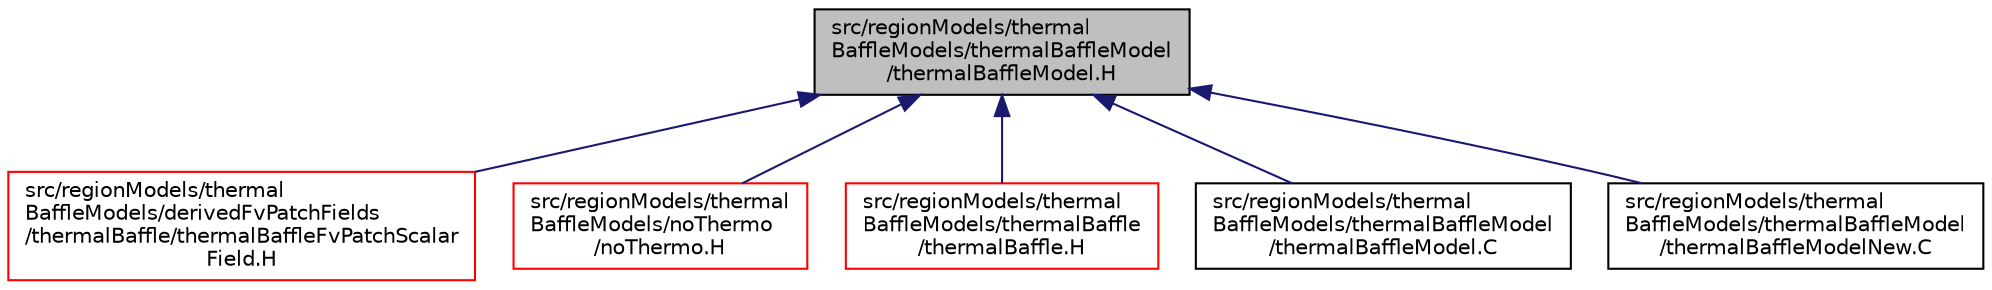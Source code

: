 digraph "src/regionModels/thermalBaffleModels/thermalBaffleModel/thermalBaffleModel.H"
{
  bgcolor="transparent";
  edge [fontname="Helvetica",fontsize="10",labelfontname="Helvetica",labelfontsize="10"];
  node [fontname="Helvetica",fontsize="10",shape=record];
  Node357 [label="src/regionModels/thermal\lBaffleModels/thermalBaffleModel\l/thermalBaffleModel.H",height=0.2,width=0.4,color="black", fillcolor="grey75", style="filled", fontcolor="black"];
  Node357 -> Node358 [dir="back",color="midnightblue",fontsize="10",style="solid",fontname="Helvetica"];
  Node358 [label="src/regionModels/thermal\lBaffleModels/derivedFvPatchFields\l/thermalBaffle/thermalBaffleFvPatchScalar\lField.H",height=0.2,width=0.4,color="red",URL="$a14471.html"];
  Node357 -> Node360 [dir="back",color="midnightblue",fontsize="10",style="solid",fontname="Helvetica"];
  Node360 [label="src/regionModels/thermal\lBaffleModels/noThermo\l/noThermo.H",height=0.2,width=0.4,color="red",URL="$a14477.html"];
  Node357 -> Node362 [dir="back",color="midnightblue",fontsize="10",style="solid",fontname="Helvetica"];
  Node362 [label="src/regionModels/thermal\lBaffleModels/thermalBaffle\l/thermalBaffle.H",height=0.2,width=0.4,color="red",URL="$a14483.html"];
  Node357 -> Node365 [dir="back",color="midnightblue",fontsize="10",style="solid",fontname="Helvetica"];
  Node365 [label="src/regionModels/thermal\lBaffleModels/thermalBaffleModel\l/thermalBaffleModel.C",height=0.2,width=0.4,color="black",URL="$a14489.html"];
  Node357 -> Node366 [dir="back",color="midnightblue",fontsize="10",style="solid",fontname="Helvetica"];
  Node366 [label="src/regionModels/thermal\lBaffleModels/thermalBaffleModel\l/thermalBaffleModelNew.C",height=0.2,width=0.4,color="black",URL="$a14495.html"];
}
